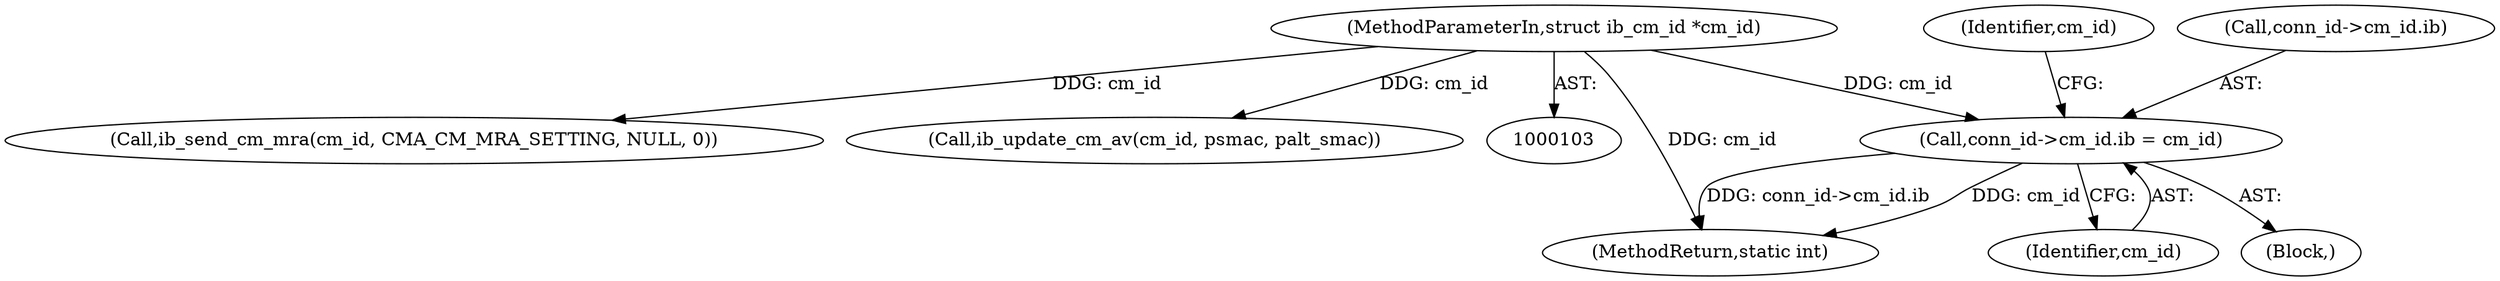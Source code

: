 digraph "0_linux_b2853fd6c2d0f383dbdf7427e263eb576a633867_0@pointer" {
"1000270" [label="(Call,conn_id->cm_id.ib = cm_id)"];
"1000104" [label="(MethodParameterIn,struct ib_cm_id *cm_id)"];
"1000279" [label="(Identifier,cm_id)"];
"1000438" [label="(MethodReturn,static int)"];
"1000104" [label="(MethodParameterIn,struct ib_cm_id *cm_id)"];
"1000382" [label="(Call,ib_send_cm_mra(cm_id, CMA_CM_MRA_SETTING, NULL, 0))"];
"1000276" [label="(Identifier,cm_id)"];
"1000106" [label="(Block,)"];
"1000271" [label="(Call,conn_id->cm_id.ib)"];
"1000366" [label="(Call,ib_update_cm_av(cm_id, psmac, palt_smac))"];
"1000270" [label="(Call,conn_id->cm_id.ib = cm_id)"];
"1000270" -> "1000106"  [label="AST: "];
"1000270" -> "1000276"  [label="CFG: "];
"1000271" -> "1000270"  [label="AST: "];
"1000276" -> "1000270"  [label="AST: "];
"1000279" -> "1000270"  [label="CFG: "];
"1000270" -> "1000438"  [label="DDG: cm_id"];
"1000270" -> "1000438"  [label="DDG: conn_id->cm_id.ib"];
"1000104" -> "1000270"  [label="DDG: cm_id"];
"1000104" -> "1000103"  [label="AST: "];
"1000104" -> "1000438"  [label="DDG: cm_id"];
"1000104" -> "1000366"  [label="DDG: cm_id"];
"1000104" -> "1000382"  [label="DDG: cm_id"];
}
